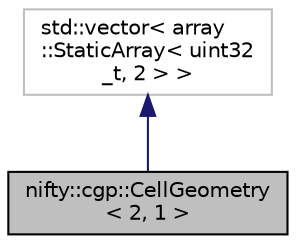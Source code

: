 digraph "nifty::cgp::CellGeometry&lt; 2, 1 &gt;"
{
  edge [fontname="Helvetica",fontsize="10",labelfontname="Helvetica",labelfontsize="10"];
  node [fontname="Helvetica",fontsize="10",shape=record];
  Node1 [label="nifty::cgp::CellGeometry\l\< 2, 1 \>",height=0.2,width=0.4,color="black", fillcolor="grey75", style="filled", fontcolor="black"];
  Node2 -> Node1 [dir="back",color="midnightblue",fontsize="10",style="solid",fontname="Helvetica"];
  Node2 [label="std::vector\< array\l::StaticArray\< uint32\l_t, 2 \> \>",height=0.2,width=0.4,color="grey75", fillcolor="white", style="filled"];
}
